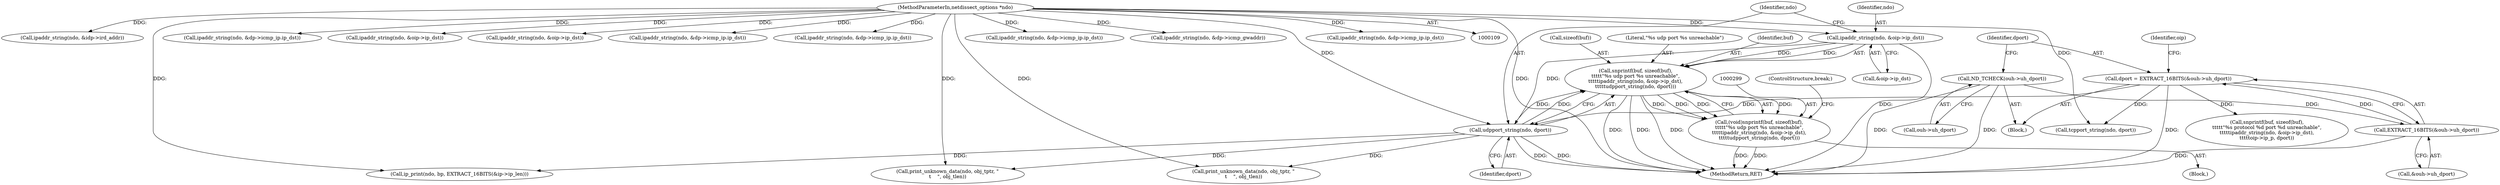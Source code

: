 digraph "0_tcpdump_2b62d1dda41590db29368ec7ba5f4faf3464765a@API" {
"1000300" [label="(Call,snprintf(buf, sizeof(buf),\n\t\t\t\t\t\"%s udp port %s unreachable\",\n\t\t\t\t\tipaddr_string(ndo, &oip->ip_dst),\n\t\t\t\t\tudpport_string(ndo, dport)))"];
"1000305" [label="(Call,ipaddr_string(ndo, &oip->ip_dst))"];
"1000110" [label="(MethodParameterIn,netdissect_options *ndo)"];
"1000311" [label="(Call,udpport_string(ndo, dport))"];
"1000267" [label="(Call,dport = EXTRACT_16BITS(&ouh->uh_dport))"];
"1000269" [label="(Call,EXTRACT_16BITS(&ouh->uh_dport))"];
"1000263" [label="(Call,ND_TCHECK(ouh->uh_dport))"];
"1000298" [label="(Call,(void)snprintf(buf, sizeof(buf),\n\t\t\t\t\t\"%s udp port %s unreachable\",\n\t\t\t\t\tipaddr_string(ndo, &oip->ip_dst),\n\t\t\t\t\tudpport_string(ndo, dport)))"];
"1000312" [label="(Identifier,ndo)"];
"1000318" [label="(Call,snprintf(buf, sizeof(buf),\n\t\t\t\t\t\"%s protocol %d port %d unreachable\",\n\t\t\t\t\tipaddr_string(ndo, &oip->ip_dst),\n\t\t\t\t\toip->ip_p, dport))"];
"1000656" [label="(Call,ipaddr_string(ndo, &idp->ird_addr))"];
"1000307" [label="(Call,&oip->ip_dst)"];
"1000305" [label="(Call,ipaddr_string(ndo, &oip->ip_dst))"];
"1000365" [label="(Call,ipaddr_string(ndo, &dp->icmp_ip.ip_dst))"];
"1001245" [label="(MethodReturn,RET)"];
"1000268" [label="(Identifier,dport)"];
"1000287" [label="(Call,ipaddr_string(ndo, &oip->ip_dst))"];
"1000323" [label="(Call,ipaddr_string(ndo, &oip->ip_dst))"];
"1000306" [label="(Identifier,ndo)"];
"1000440" [label="(Call,ipaddr_string(ndo, &dp->icmp_ip.ip_dst))"];
"1000383" [label="(Call,ipaddr_string(ndo, &dp->icmp_ip.ip_dst))"];
"1000302" [label="(Call,sizeof(buf))"];
"1000276" [label="(Identifier,oip)"];
"1000959" [label="(Call,ip_print(ndo, bp, EXTRACT_16BITS(&ip->ip_len)))"];
"1000408" [label="(Call,ipaddr_string(ndo, &dp->icmp_ip.ip_dst))"];
"1000269" [label="(Call,EXTRACT_16BITS(&ouh->uh_dport))"];
"1000311" [label="(Call,udpport_string(ndo, dport))"];
"1000300" [label="(Call,snprintf(buf, sizeof(buf),\n\t\t\t\t\t\"%s udp port %s unreachable\",\n\t\t\t\t\tipaddr_string(ndo, &oip->ip_dst),\n\t\t\t\t\tudpport_string(ndo, dport)))"];
"1000304" [label="(Literal,\"%s udp port %s unreachable\")"];
"1000448" [label="(Call,ipaddr_string(ndo, &dp->icmp_gwaddr))"];
"1000270" [label="(Call,&ouh->uh_dport)"];
"1000264" [label="(Call,ouh->uh_dport)"];
"1000313" [label="(Identifier,dport)"];
"1000293" [label="(Call,tcpport_string(ndo, dport))"];
"1000221" [label="(Call,ipaddr_string(ndo, &dp->icmp_ip.ip_dst))"];
"1000278" [label="(Block,)"];
"1000267" [label="(Call,dport = EXTRACT_16BITS(&ouh->uh_dport))"];
"1000301" [label="(Identifier,buf)"];
"1000263" [label="(Call,ND_TCHECK(ouh->uh_dport))"];
"1000298" [label="(Call,(void)snprintf(buf, sizeof(buf),\n\t\t\t\t\t\"%s udp port %s unreachable\",\n\t\t\t\t\tipaddr_string(ndo, &oip->ip_dst),\n\t\t\t\t\tudpport_string(ndo, dport)))"];
"1001214" [label="(Call,print_unknown_data(ndo, obj_tptr, \"\n\t    \", obj_tlen))"];
"1001222" [label="(Call,print_unknown_data(ndo, obj_tptr, \"\n\t    \", obj_tlen))"];
"1000314" [label="(ControlStructure,break;)"];
"1000206" [label="(Block,)"];
"1000110" [label="(MethodParameterIn,netdissect_options *ndo)"];
"1000300" -> "1000298"  [label="AST: "];
"1000300" -> "1000311"  [label="CFG: "];
"1000301" -> "1000300"  [label="AST: "];
"1000302" -> "1000300"  [label="AST: "];
"1000304" -> "1000300"  [label="AST: "];
"1000305" -> "1000300"  [label="AST: "];
"1000311" -> "1000300"  [label="AST: "];
"1000298" -> "1000300"  [label="CFG: "];
"1000300" -> "1001245"  [label="DDG: "];
"1000300" -> "1001245"  [label="DDG: "];
"1000300" -> "1001245"  [label="DDG: "];
"1000300" -> "1000298"  [label="DDG: "];
"1000300" -> "1000298"  [label="DDG: "];
"1000300" -> "1000298"  [label="DDG: "];
"1000300" -> "1000298"  [label="DDG: "];
"1000305" -> "1000300"  [label="DDG: "];
"1000305" -> "1000300"  [label="DDG: "];
"1000311" -> "1000300"  [label="DDG: "];
"1000311" -> "1000300"  [label="DDG: "];
"1000305" -> "1000307"  [label="CFG: "];
"1000306" -> "1000305"  [label="AST: "];
"1000307" -> "1000305"  [label="AST: "];
"1000312" -> "1000305"  [label="CFG: "];
"1000305" -> "1001245"  [label="DDG: "];
"1000110" -> "1000305"  [label="DDG: "];
"1000305" -> "1000311"  [label="DDG: "];
"1000110" -> "1000109"  [label="AST: "];
"1000110" -> "1001245"  [label="DDG: "];
"1000110" -> "1000221"  [label="DDG: "];
"1000110" -> "1000287"  [label="DDG: "];
"1000110" -> "1000293"  [label="DDG: "];
"1000110" -> "1000311"  [label="DDG: "];
"1000110" -> "1000323"  [label="DDG: "];
"1000110" -> "1000365"  [label="DDG: "];
"1000110" -> "1000383"  [label="DDG: "];
"1000110" -> "1000408"  [label="DDG: "];
"1000110" -> "1000440"  [label="DDG: "];
"1000110" -> "1000448"  [label="DDG: "];
"1000110" -> "1000656"  [label="DDG: "];
"1000110" -> "1000959"  [label="DDG: "];
"1000110" -> "1001214"  [label="DDG: "];
"1000110" -> "1001222"  [label="DDG: "];
"1000311" -> "1000313"  [label="CFG: "];
"1000312" -> "1000311"  [label="AST: "];
"1000313" -> "1000311"  [label="AST: "];
"1000311" -> "1001245"  [label="DDG: "];
"1000311" -> "1001245"  [label="DDG: "];
"1000267" -> "1000311"  [label="DDG: "];
"1000311" -> "1000959"  [label="DDG: "];
"1000311" -> "1001214"  [label="DDG: "];
"1000311" -> "1001222"  [label="DDG: "];
"1000267" -> "1000206"  [label="AST: "];
"1000267" -> "1000269"  [label="CFG: "];
"1000268" -> "1000267"  [label="AST: "];
"1000269" -> "1000267"  [label="AST: "];
"1000276" -> "1000267"  [label="CFG: "];
"1000267" -> "1001245"  [label="DDG: "];
"1000269" -> "1000267"  [label="DDG: "];
"1000267" -> "1000293"  [label="DDG: "];
"1000267" -> "1000318"  [label="DDG: "];
"1000269" -> "1000270"  [label="CFG: "];
"1000270" -> "1000269"  [label="AST: "];
"1000269" -> "1001245"  [label="DDG: "];
"1000263" -> "1000269"  [label="DDG: "];
"1000263" -> "1000206"  [label="AST: "];
"1000263" -> "1000264"  [label="CFG: "];
"1000264" -> "1000263"  [label="AST: "];
"1000268" -> "1000263"  [label="CFG: "];
"1000263" -> "1001245"  [label="DDG: "];
"1000263" -> "1001245"  [label="DDG: "];
"1000298" -> "1000278"  [label="AST: "];
"1000299" -> "1000298"  [label="AST: "];
"1000314" -> "1000298"  [label="CFG: "];
"1000298" -> "1001245"  [label="DDG: "];
"1000298" -> "1001245"  [label="DDG: "];
}
